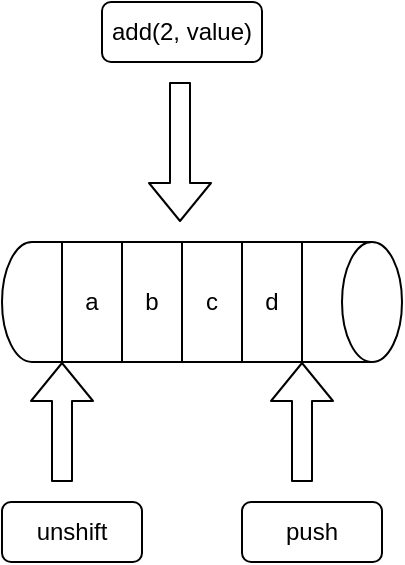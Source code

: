 <mxfile version="13.7.5" type="github">
  <diagram id="RrEE1tscm05q4rtECRgB" name="Page-1">
    <mxGraphModel dx="266" dy="543" grid="1" gridSize="10" guides="1" tooltips="1" connect="1" arrows="1" fold="1" page="1" pageScale="1" pageWidth="850" pageHeight="1100" math="0" shadow="0">
      <root>
        <mxCell id="0" />
        <mxCell id="1" parent="0" />
        <mxCell id="CzCdqUyvz-RtSxYi0whU-1" value="" style="shape=cylinder3;whiteSpace=wrap;html=1;boundedLbl=1;backgroundOutline=1;size=15;rotation=90;" vertex="1" parent="1">
          <mxGeometry x="160" y="110" width="60" height="200" as="geometry" />
        </mxCell>
        <mxCell id="CzCdqUyvz-RtSxYi0whU-2" value="a" style="rounded=0;whiteSpace=wrap;html=1;" vertex="1" parent="1">
          <mxGeometry x="120" y="180" width="30" height="60" as="geometry" />
        </mxCell>
        <mxCell id="CzCdqUyvz-RtSxYi0whU-4" value="b" style="rounded=0;whiteSpace=wrap;html=1;" vertex="1" parent="1">
          <mxGeometry x="150" y="180" width="30" height="60" as="geometry" />
        </mxCell>
        <mxCell id="CzCdqUyvz-RtSxYi0whU-5" value="c" style="rounded=0;whiteSpace=wrap;html=1;" vertex="1" parent="1">
          <mxGeometry x="180" y="180" width="30" height="60" as="geometry" />
        </mxCell>
        <mxCell id="CzCdqUyvz-RtSxYi0whU-6" value="d" style="rounded=0;whiteSpace=wrap;html=1;" vertex="1" parent="1">
          <mxGeometry x="210" y="180" width="30" height="60" as="geometry" />
        </mxCell>
        <mxCell id="CzCdqUyvz-RtSxYi0whU-7" value="push" style="rounded=1;whiteSpace=wrap;html=1;" vertex="1" parent="1">
          <mxGeometry x="210" y="310" width="70" height="30" as="geometry" />
        </mxCell>
        <mxCell id="CzCdqUyvz-RtSxYi0whU-8" value="" style="shape=flexArrow;endArrow=classic;html=1;entryX=1;entryY=1;entryDx=0;entryDy=0;" edge="1" parent="1" target="CzCdqUyvz-RtSxYi0whU-6">
          <mxGeometry width="50" height="50" relative="1" as="geometry">
            <mxPoint x="240" y="300" as="sourcePoint" />
            <mxPoint x="220" y="250" as="targetPoint" />
          </mxGeometry>
        </mxCell>
        <mxCell id="CzCdqUyvz-RtSxYi0whU-9" value="unshift" style="rounded=1;whiteSpace=wrap;html=1;" vertex="1" parent="1">
          <mxGeometry x="90" y="310" width="70" height="30" as="geometry" />
        </mxCell>
        <mxCell id="CzCdqUyvz-RtSxYi0whU-11" value="" style="shape=flexArrow;endArrow=classic;html=1;entryX=1;entryY=1;entryDx=0;entryDy=0;" edge="1" parent="1">
          <mxGeometry width="50" height="50" relative="1" as="geometry">
            <mxPoint x="120" y="300" as="sourcePoint" />
            <mxPoint x="120" y="240" as="targetPoint" />
          </mxGeometry>
        </mxCell>
        <mxCell id="CzCdqUyvz-RtSxYi0whU-12" value="add(2, value)" style="rounded=1;whiteSpace=wrap;html=1;" vertex="1" parent="1">
          <mxGeometry x="140" y="60" width="80" height="30" as="geometry" />
        </mxCell>
        <mxCell id="CzCdqUyvz-RtSxYi0whU-14" value="" style="shape=flexArrow;endArrow=classic;html=1;" edge="1" parent="1">
          <mxGeometry width="50" height="50" relative="1" as="geometry">
            <mxPoint x="179" y="100" as="sourcePoint" />
            <mxPoint x="179" y="170" as="targetPoint" />
          </mxGeometry>
        </mxCell>
      </root>
    </mxGraphModel>
  </diagram>
</mxfile>
